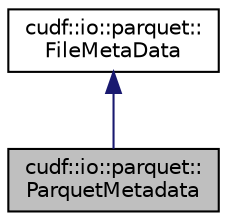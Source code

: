 digraph "cudf::io::parquet::ParquetMetadata"
{
  edge [fontname="Helvetica",fontsize="10",labelfontname="Helvetica",labelfontsize="10"];
  node [fontname="Helvetica",fontsize="10",shape=record];
  Node0 [label="cudf::io::parquet::\lParquetMetadata",height=0.2,width=0.4,color="black", fillcolor="grey75", style="filled", fontcolor="black"];
  Node1 -> Node0 [dir="back",color="midnightblue",fontsize="10",style="solid",fontname="Helvetica"];
  Node1 [label="cudf::io::parquet::\lFileMetaData",height=0.2,width=0.4,color="black", fillcolor="white", style="filled",URL="$structcudf_1_1io_1_1parquet_1_1FileMetaData.html",tooltip="Thrift-derived struct describing file-level metadata. "];
}
